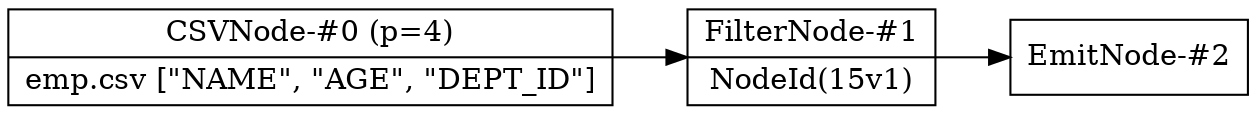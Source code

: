 digraph example1 {
    node [shape=record];
    rankdir=LR;
    splines=polyline;
    nodesep=0.5;
    Node0[label="CSVNode-#0 (p=4)|emp.csv [\"NAME\", \"AGE\", \"DEPT_ID\"]"];
    Node1[label="FilterNode-#1|NodeId(15v1)"];
    Node0 -> Node1;
    Node2[label="EmitNode-#2"];
    Node1 -> Node2;
}

